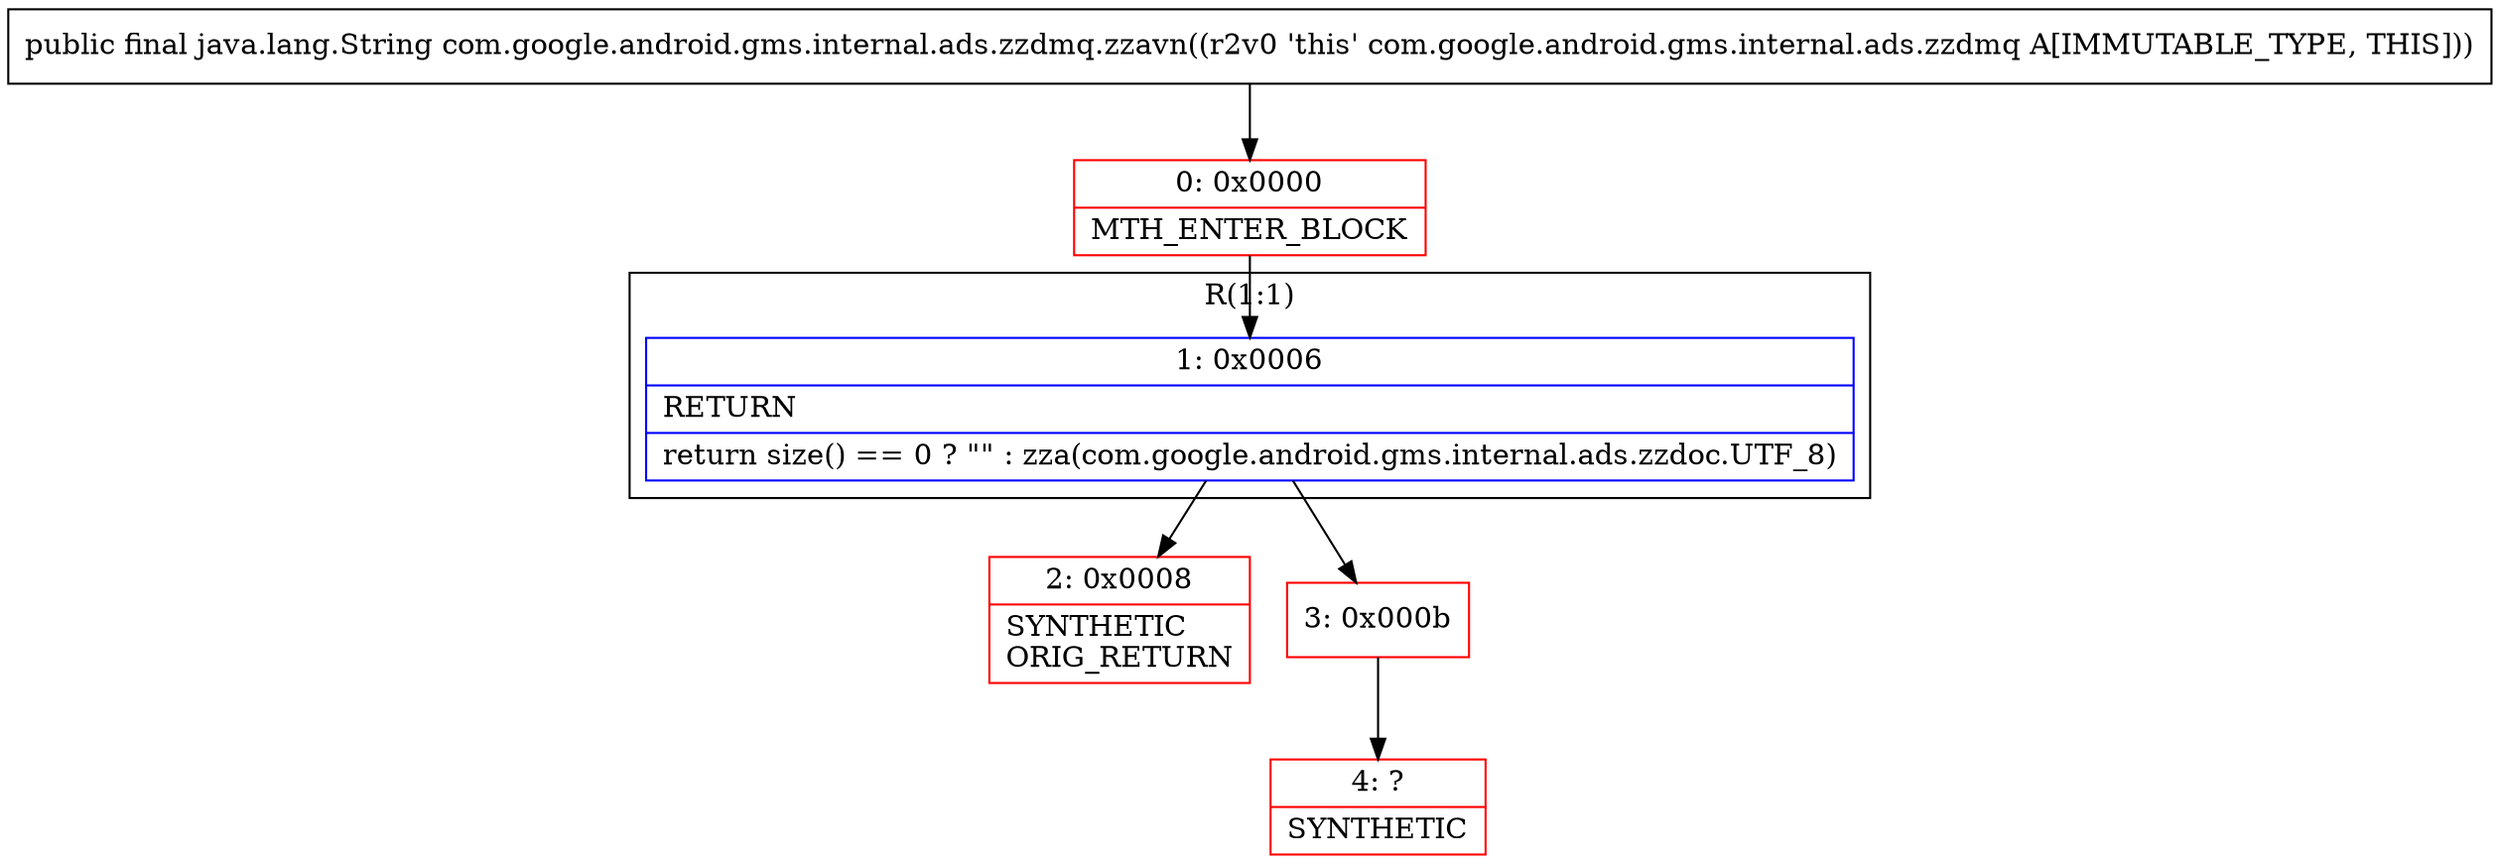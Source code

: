 digraph "CFG forcom.google.android.gms.internal.ads.zzdmq.zzavn()Ljava\/lang\/String;" {
subgraph cluster_Region_184045650 {
label = "R(1:1)";
node [shape=record,color=blue];
Node_1 [shape=record,label="{1\:\ 0x0006|RETURN\l|return size() == 0 ? \"\" : zza(com.google.android.gms.internal.ads.zzdoc.UTF_8)\l}"];
}
Node_0 [shape=record,color=red,label="{0\:\ 0x0000|MTH_ENTER_BLOCK\l}"];
Node_2 [shape=record,color=red,label="{2\:\ 0x0008|SYNTHETIC\lORIG_RETURN\l}"];
Node_3 [shape=record,color=red,label="{3\:\ 0x000b}"];
Node_4 [shape=record,color=red,label="{4\:\ ?|SYNTHETIC\l}"];
MethodNode[shape=record,label="{public final java.lang.String com.google.android.gms.internal.ads.zzdmq.zzavn((r2v0 'this' com.google.android.gms.internal.ads.zzdmq A[IMMUTABLE_TYPE, THIS])) }"];
MethodNode -> Node_0;
Node_1 -> Node_2;
Node_1 -> Node_3;
Node_0 -> Node_1;
Node_3 -> Node_4;
}

